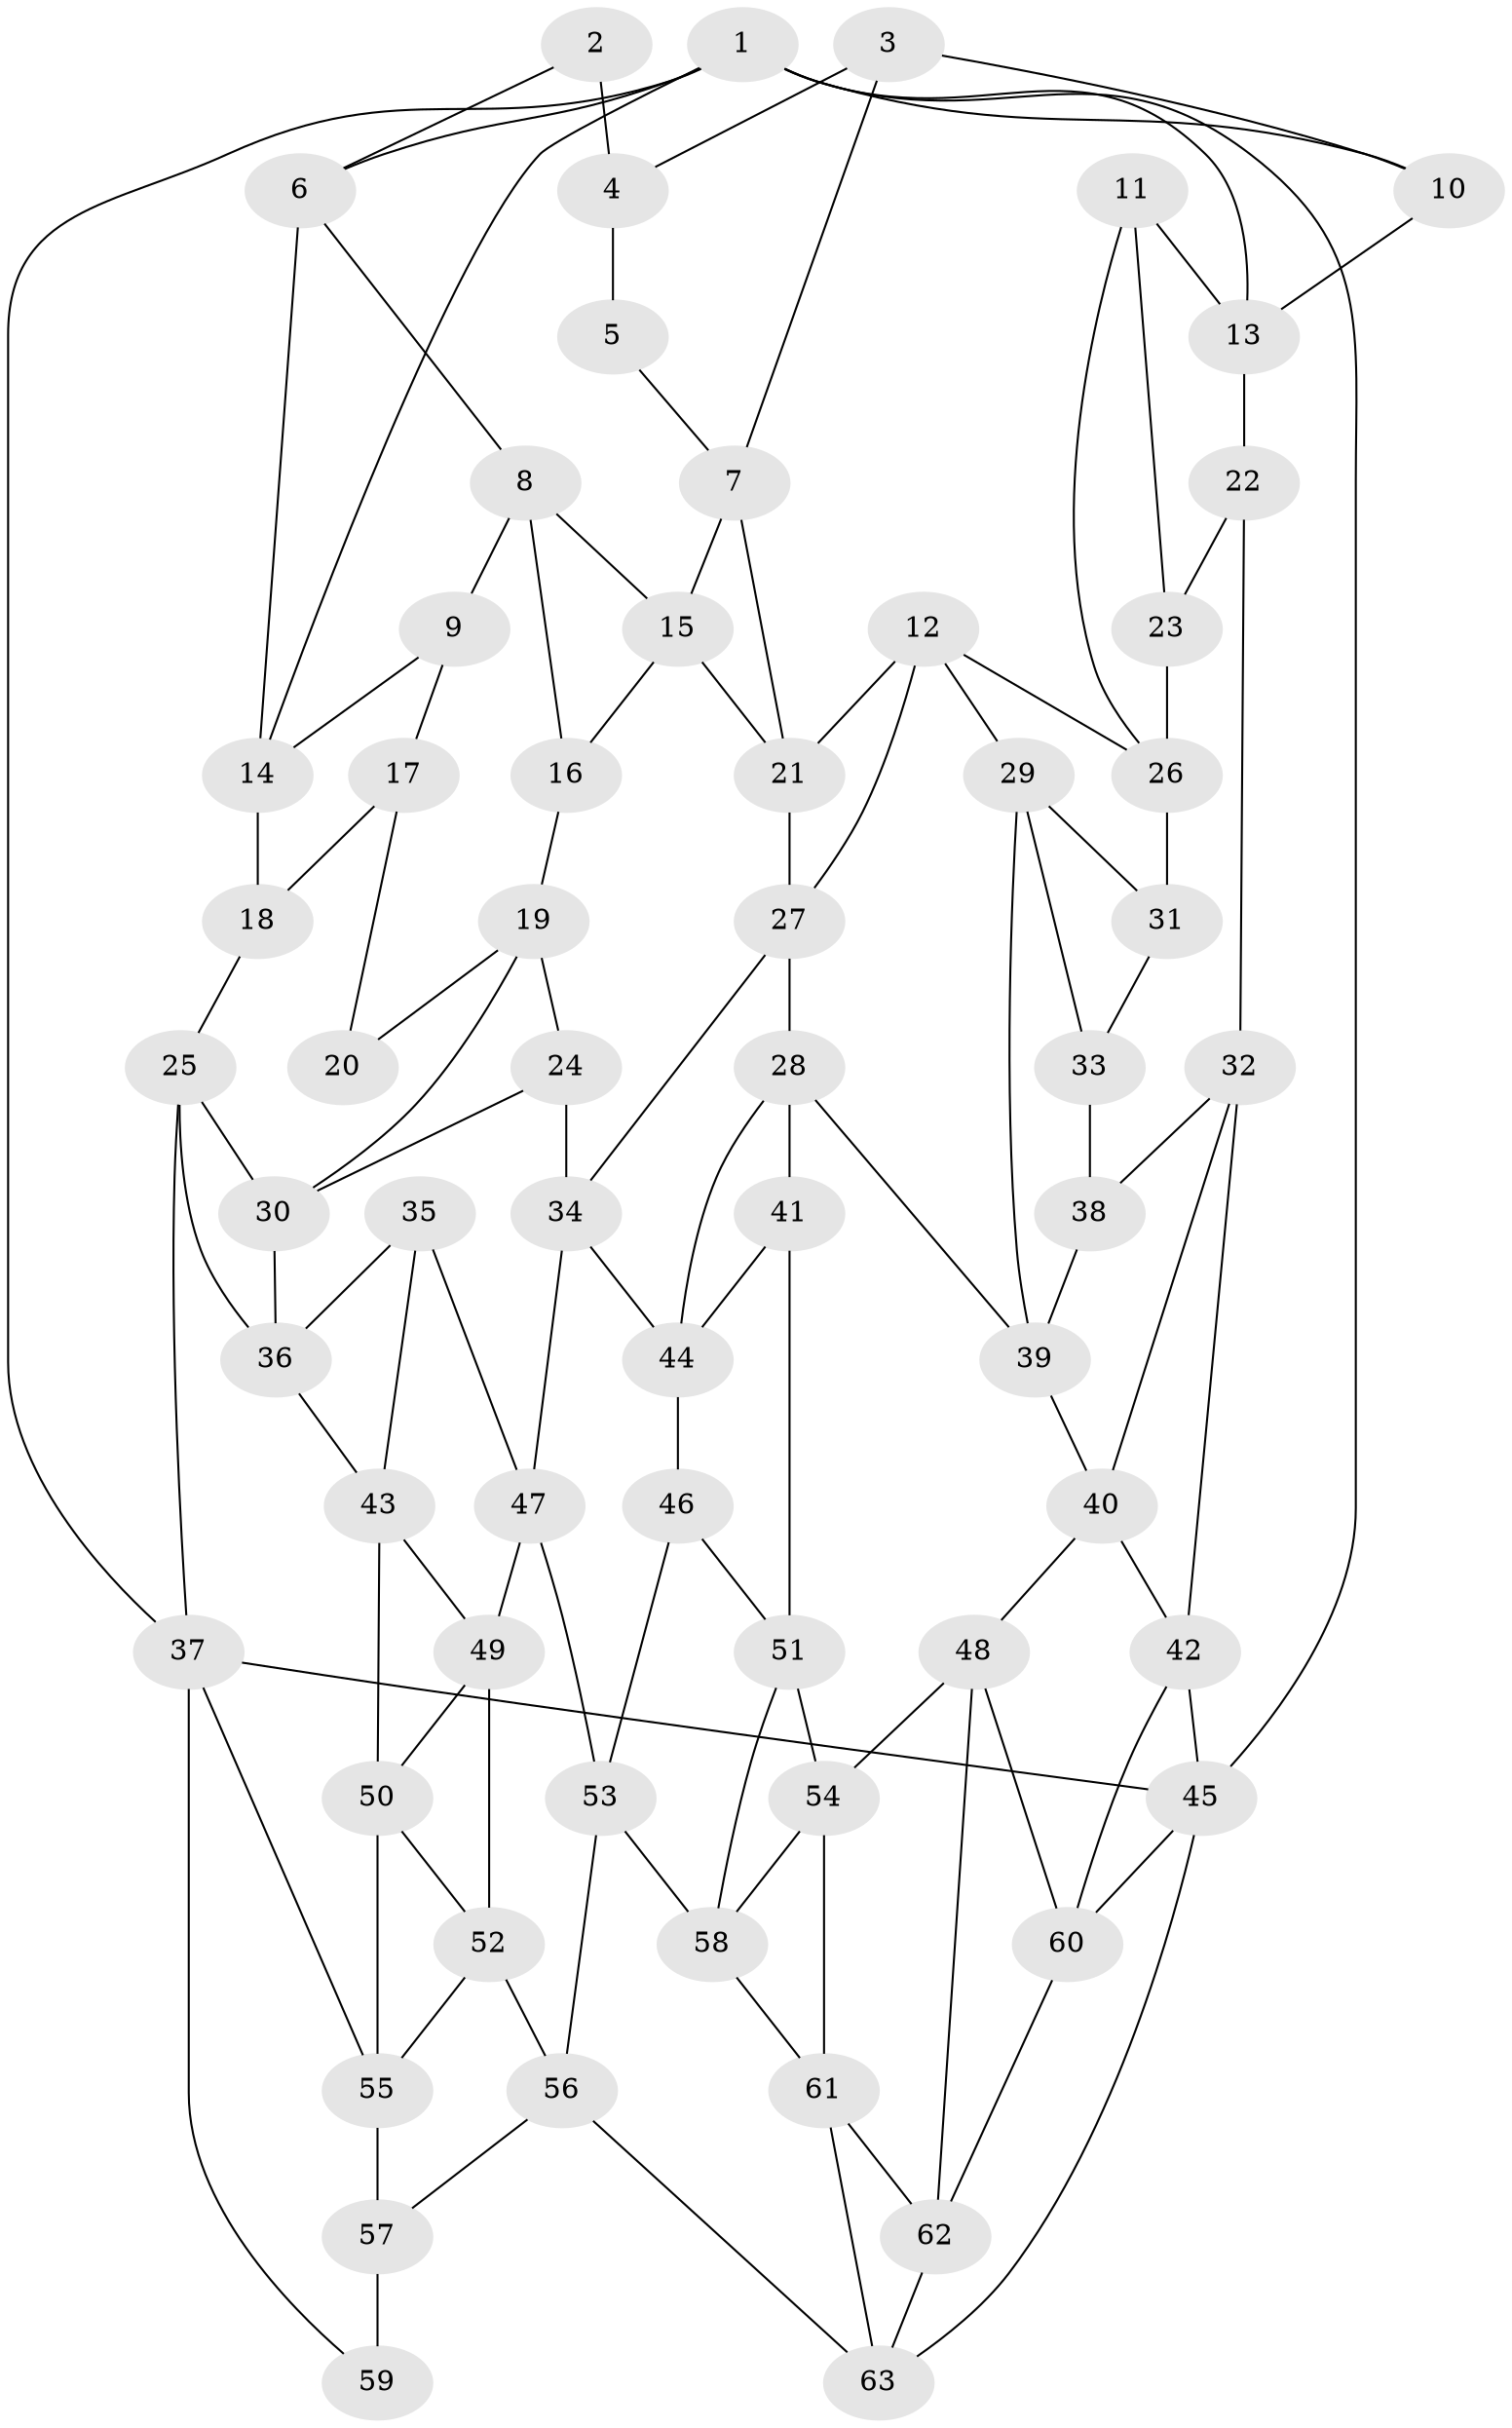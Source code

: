 // original degree distribution, {3: 0.015873015873015872, 5: 0.47619047619047616, 6: 0.24603174603174602, 4: 0.2619047619047619}
// Generated by graph-tools (version 1.1) at 2025/03/03/09/25 03:03:24]
// undirected, 63 vertices, 115 edges
graph export_dot {
graph [start="1"]
  node [color=gray90,style=filled];
  1;
  2;
  3;
  4;
  5;
  6;
  7;
  8;
  9;
  10;
  11;
  12;
  13;
  14;
  15;
  16;
  17;
  18;
  19;
  20;
  21;
  22;
  23;
  24;
  25;
  26;
  27;
  28;
  29;
  30;
  31;
  32;
  33;
  34;
  35;
  36;
  37;
  38;
  39;
  40;
  41;
  42;
  43;
  44;
  45;
  46;
  47;
  48;
  49;
  50;
  51;
  52;
  53;
  54;
  55;
  56;
  57;
  58;
  59;
  60;
  61;
  62;
  63;
  1 -- 6 [weight=1.0];
  1 -- 10 [weight=1.0];
  1 -- 13 [weight=1.0];
  1 -- 14 [weight=1.0];
  1 -- 37 [weight=1.0];
  1 -- 45 [weight=1.0];
  2 -- 4 [weight=2.0];
  2 -- 6 [weight=1.0];
  3 -- 4 [weight=1.0];
  3 -- 7 [weight=1.0];
  3 -- 10 [weight=1.0];
  4 -- 5 [weight=2.0];
  5 -- 7 [weight=1.0];
  6 -- 8 [weight=1.0];
  6 -- 14 [weight=1.0];
  7 -- 15 [weight=1.0];
  7 -- 21 [weight=1.0];
  8 -- 9 [weight=1.0];
  8 -- 15 [weight=1.0];
  8 -- 16 [weight=1.0];
  9 -- 14 [weight=1.0];
  9 -- 17 [weight=1.0];
  10 -- 13 [weight=1.0];
  11 -- 13 [weight=1.0];
  11 -- 23 [weight=1.0];
  11 -- 26 [weight=1.0];
  12 -- 21 [weight=1.0];
  12 -- 26 [weight=1.0];
  12 -- 27 [weight=1.0];
  12 -- 29 [weight=1.0];
  13 -- 22 [weight=1.0];
  14 -- 18 [weight=1.0];
  15 -- 16 [weight=1.0];
  15 -- 21 [weight=1.0];
  16 -- 19 [weight=1.0];
  17 -- 18 [weight=1.0];
  17 -- 20 [weight=2.0];
  18 -- 25 [weight=1.0];
  19 -- 20 [weight=1.0];
  19 -- 24 [weight=1.0];
  19 -- 30 [weight=1.0];
  21 -- 27 [weight=1.0];
  22 -- 23 [weight=1.0];
  22 -- 32 [weight=1.0];
  23 -- 26 [weight=2.0];
  24 -- 30 [weight=1.0];
  24 -- 34 [weight=1.0];
  25 -- 30 [weight=1.0];
  25 -- 36 [weight=1.0];
  25 -- 37 [weight=1.0];
  26 -- 31 [weight=2.0];
  27 -- 28 [weight=1.0];
  27 -- 34 [weight=1.0];
  28 -- 39 [weight=1.0];
  28 -- 41 [weight=1.0];
  28 -- 44 [weight=1.0];
  29 -- 31 [weight=1.0];
  29 -- 33 [weight=1.0];
  29 -- 39 [weight=1.0];
  30 -- 36 [weight=1.0];
  31 -- 33 [weight=1.0];
  32 -- 38 [weight=1.0];
  32 -- 40 [weight=1.0];
  32 -- 42 [weight=1.0];
  33 -- 38 [weight=2.0];
  34 -- 44 [weight=1.0];
  34 -- 47 [weight=1.0];
  35 -- 36 [weight=1.0];
  35 -- 43 [weight=1.0];
  35 -- 47 [weight=1.0];
  36 -- 43 [weight=1.0];
  37 -- 45 [weight=1.0];
  37 -- 55 [weight=1.0];
  37 -- 59 [weight=1.0];
  38 -- 39 [weight=1.0];
  39 -- 40 [weight=1.0];
  40 -- 42 [weight=1.0];
  40 -- 48 [weight=1.0];
  41 -- 44 [weight=1.0];
  41 -- 51 [weight=1.0];
  42 -- 45 [weight=1.0];
  42 -- 60 [weight=1.0];
  43 -- 49 [weight=1.0];
  43 -- 50 [weight=1.0];
  44 -- 46 [weight=1.0];
  45 -- 60 [weight=1.0];
  45 -- 63 [weight=1.0];
  46 -- 51 [weight=1.0];
  46 -- 53 [weight=1.0];
  47 -- 49 [weight=1.0];
  47 -- 53 [weight=1.0];
  48 -- 54 [weight=1.0];
  48 -- 60 [weight=1.0];
  48 -- 62 [weight=1.0];
  49 -- 50 [weight=1.0];
  49 -- 52 [weight=1.0];
  50 -- 52 [weight=1.0];
  50 -- 55 [weight=1.0];
  51 -- 54 [weight=1.0];
  51 -- 58 [weight=1.0];
  52 -- 55 [weight=1.0];
  52 -- 56 [weight=1.0];
  53 -- 56 [weight=1.0];
  53 -- 58 [weight=1.0];
  54 -- 58 [weight=1.0];
  54 -- 61 [weight=1.0];
  55 -- 57 [weight=1.0];
  56 -- 57 [weight=1.0];
  56 -- 63 [weight=1.0];
  57 -- 59 [weight=2.0];
  58 -- 61 [weight=1.0];
  60 -- 62 [weight=1.0];
  61 -- 62 [weight=1.0];
  61 -- 63 [weight=1.0];
  62 -- 63 [weight=1.0];
}

